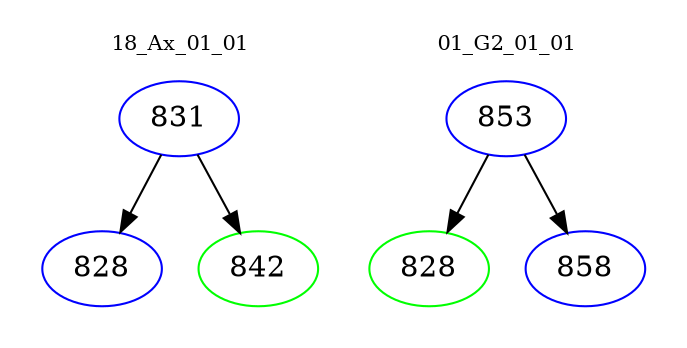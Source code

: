 digraph{
subgraph cluster_0 {
color = white
label = "18_Ax_01_01";
fontsize=10;
T0_831 [label="831", color="blue"]
T0_831 -> T0_828 [color="black"]
T0_828 [label="828", color="blue"]
T0_831 -> T0_842 [color="black"]
T0_842 [label="842", color="green"]
}
subgraph cluster_1 {
color = white
label = "01_G2_01_01";
fontsize=10;
T1_853 [label="853", color="blue"]
T1_853 -> T1_828 [color="black"]
T1_828 [label="828", color="green"]
T1_853 -> T1_858 [color="black"]
T1_858 [label="858", color="blue"]
}
}
